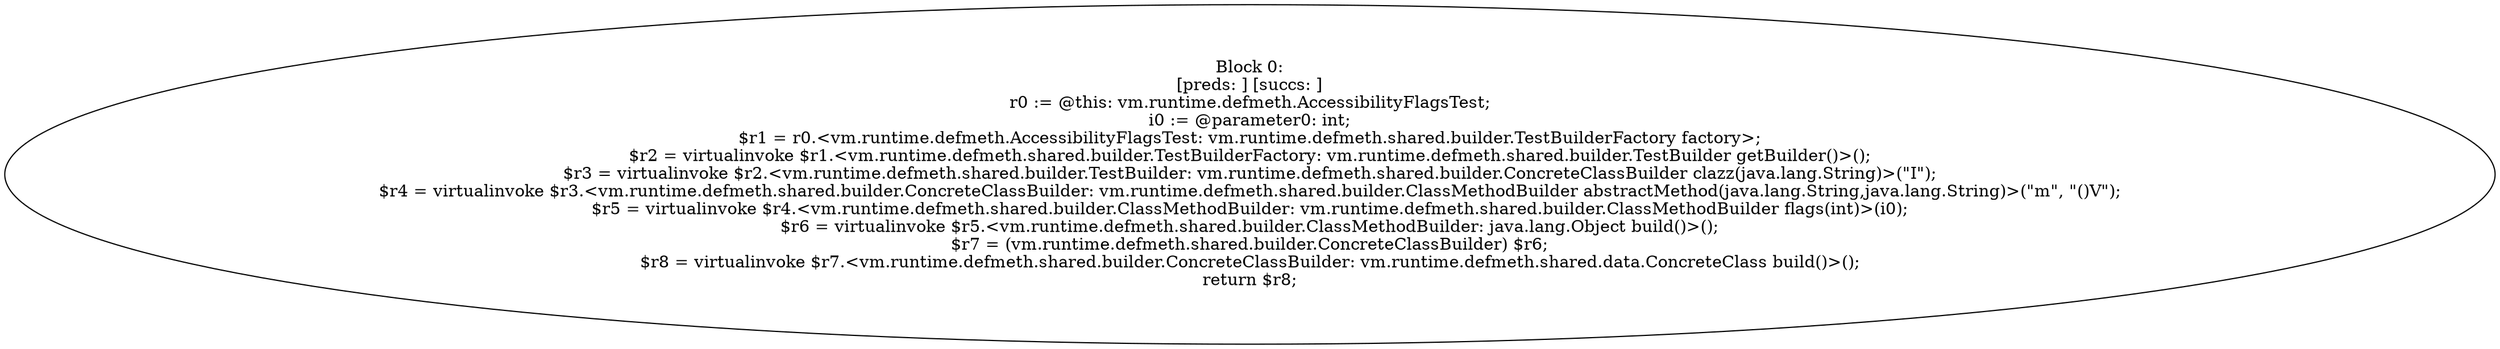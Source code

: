 digraph "unitGraph" {
    "Block 0:
[preds: ] [succs: ]
r0 := @this: vm.runtime.defmeth.AccessibilityFlagsTest;
i0 := @parameter0: int;
$r1 = r0.<vm.runtime.defmeth.AccessibilityFlagsTest: vm.runtime.defmeth.shared.builder.TestBuilderFactory factory>;
$r2 = virtualinvoke $r1.<vm.runtime.defmeth.shared.builder.TestBuilderFactory: vm.runtime.defmeth.shared.builder.TestBuilder getBuilder()>();
$r3 = virtualinvoke $r2.<vm.runtime.defmeth.shared.builder.TestBuilder: vm.runtime.defmeth.shared.builder.ConcreteClassBuilder clazz(java.lang.String)>(\"I\");
$r4 = virtualinvoke $r3.<vm.runtime.defmeth.shared.builder.ConcreteClassBuilder: vm.runtime.defmeth.shared.builder.ClassMethodBuilder abstractMethod(java.lang.String,java.lang.String)>(\"m\", \"()V\");
$r5 = virtualinvoke $r4.<vm.runtime.defmeth.shared.builder.ClassMethodBuilder: vm.runtime.defmeth.shared.builder.ClassMethodBuilder flags(int)>(i0);
$r6 = virtualinvoke $r5.<vm.runtime.defmeth.shared.builder.ClassMethodBuilder: java.lang.Object build()>();
$r7 = (vm.runtime.defmeth.shared.builder.ConcreteClassBuilder) $r6;
$r8 = virtualinvoke $r7.<vm.runtime.defmeth.shared.builder.ConcreteClassBuilder: vm.runtime.defmeth.shared.data.ConcreteClass build()>();
return $r8;
"
}
